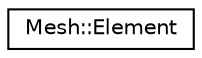 digraph "Graphical Class Hierarchy"
{
 // LATEX_PDF_SIZE
  edge [fontname="Helvetica",fontsize="10",labelfontname="Helvetica",labelfontsize="10"];
  node [fontname="Helvetica",fontsize="10",shape=record];
  rankdir="LR";
  Node0 [label="Mesh::Element",height=0.2,width=0.4,color="black", fillcolor="white", style="filled",URL="$structMesh_1_1Element.html",tooltip=" "];
}
